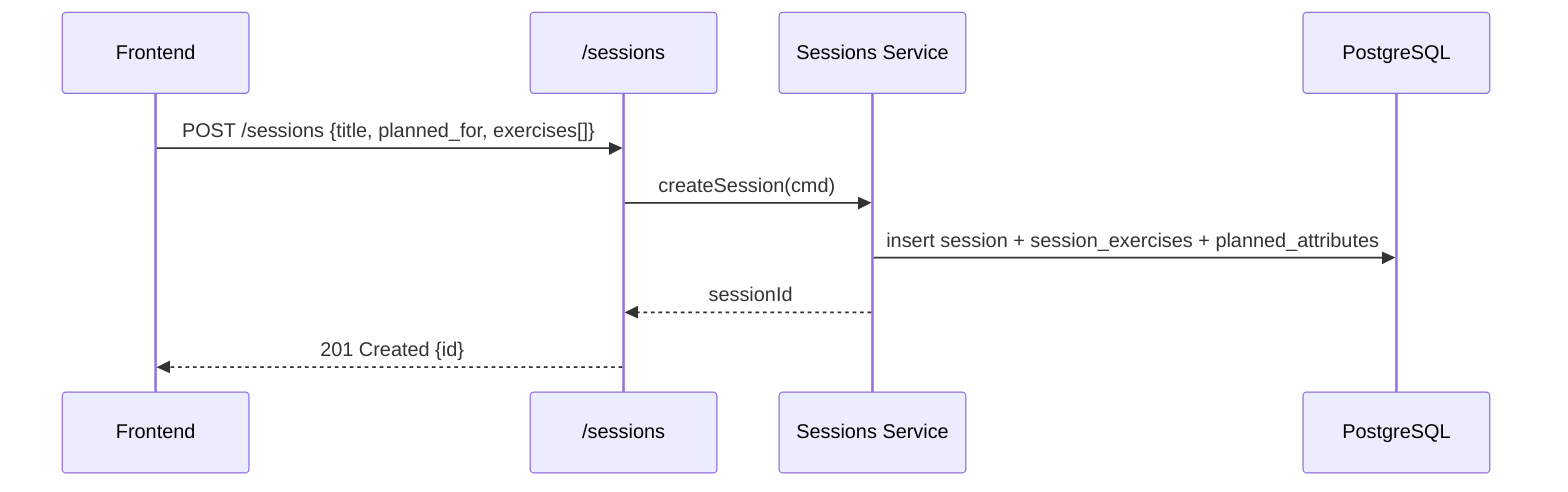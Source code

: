 %% Source: TDD | Section: n/a | Heading: F4. Plan Session
sequenceDiagram
  participant FE as Frontend
  participant API as /sessions
  participant SVC as Sessions Service
  participant DB as PostgreSQL

  FE->>API: POST /sessions {title, planned_for, exercises[]}
  API->>SVC: createSession(cmd)
  SVC->>DB: insert session + session_exercises + planned_attributes
  SVC-->>API: sessionId
  API-->>FE: 201 Created {id}